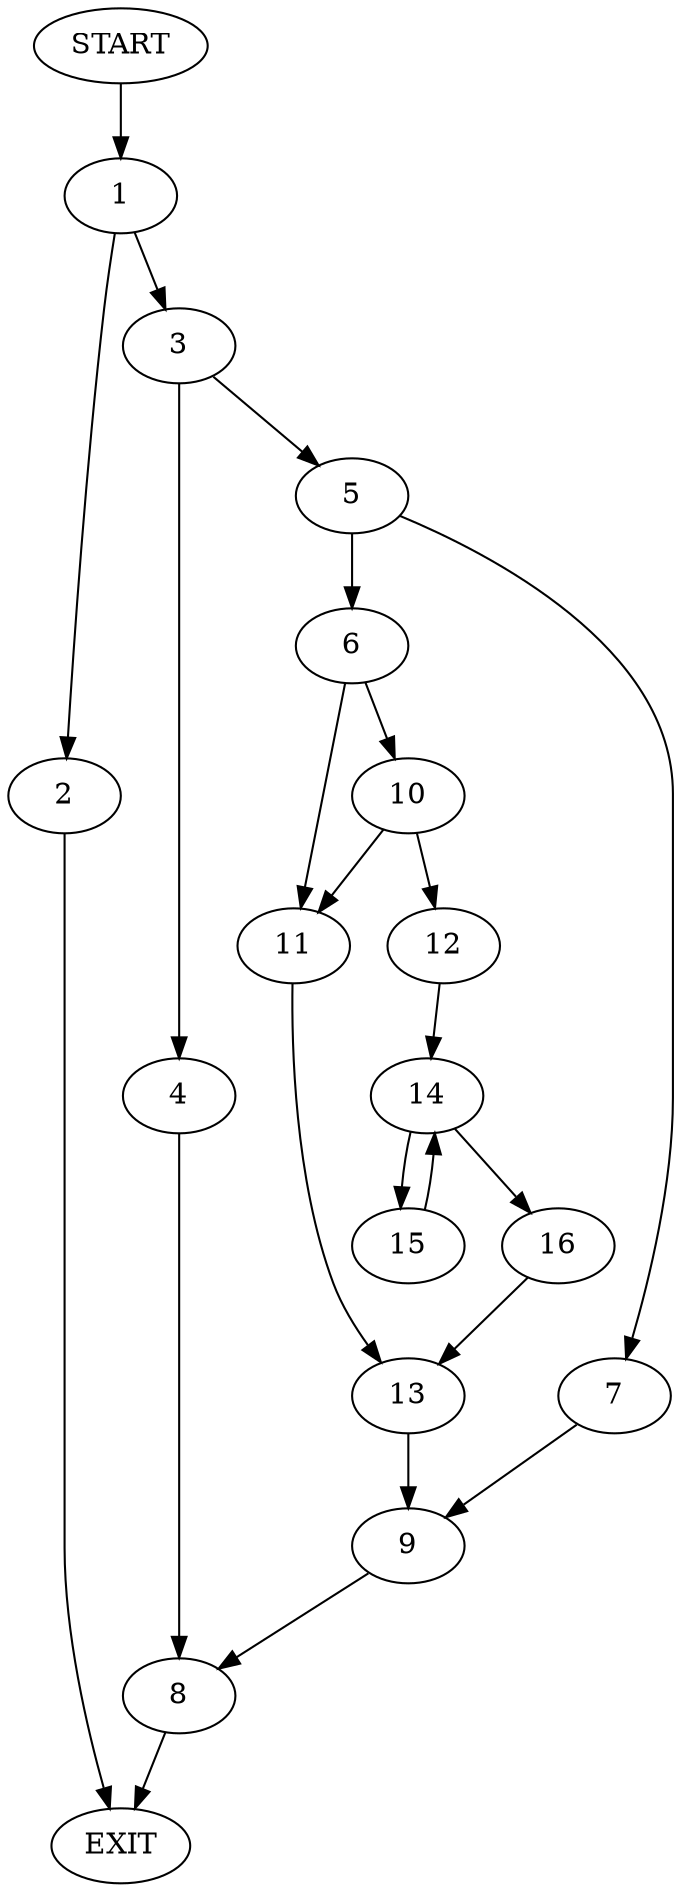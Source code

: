digraph {
0 [label="START"]
17 [label="EXIT"]
0 -> 1
1 -> 2
1 -> 3
2 -> 17
3 -> 4
3 -> 5
5 -> 6
5 -> 7
4 -> 8
7 -> 9
6 -> 10
6 -> 11
10 -> 12
10 -> 11
11 -> 13
12 -> 14
14 -> 15
14 -> 16
15 -> 14
16 -> 13
13 -> 9
9 -> 8
8 -> 17
}
